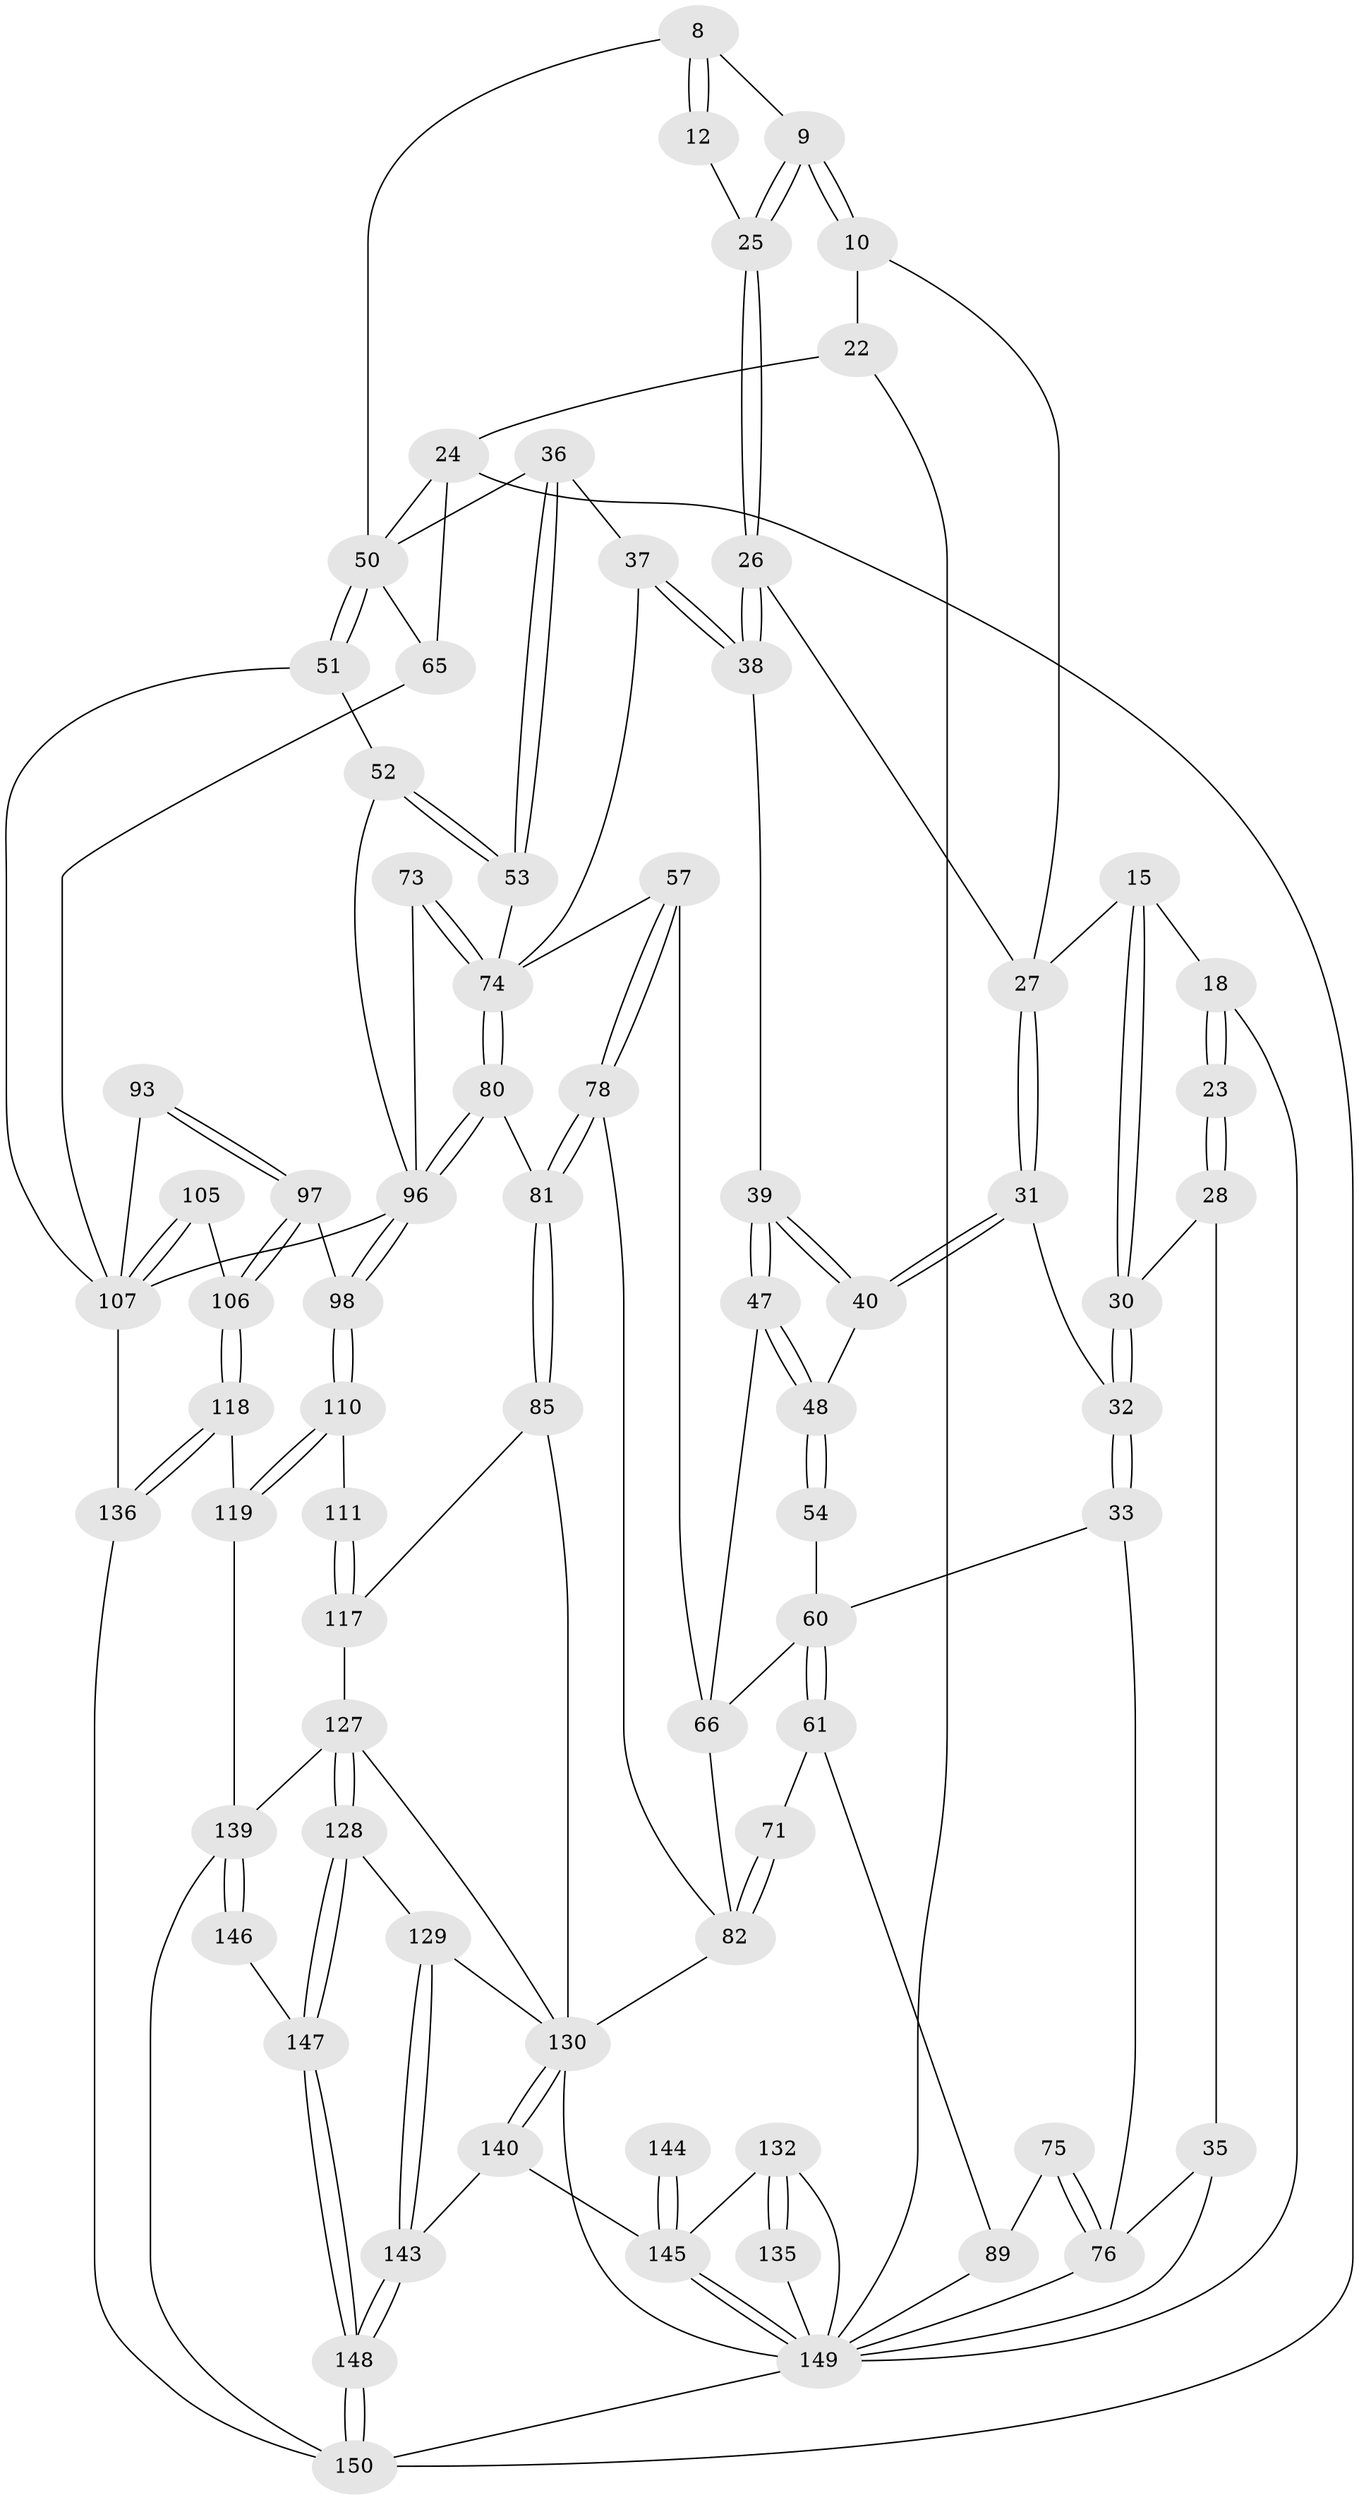 // original degree distribution, {3: 0.02, 6: 0.21333333333333335, 5: 0.5533333333333333, 4: 0.21333333333333335}
// Generated by graph-tools (version 1.1) at 2025/01/03/09/25 05:01:03]
// undirected, 75 vertices, 170 edges
graph export_dot {
graph [start="1"]
  node [color=gray90,style=filled];
  8 [pos="+0.6082743336917302+0",super="+1+2"];
  9 [pos="+0.5408750066184589+0.10990346472397818"];
  10 [pos="+0.3715505106813862+0"];
  12 [pos="+0.647816097935452+0.12792931924812576"];
  15 [pos="+0.2884943888577357+0.02327437141191355"];
  18 [pos="+0.041419633702620154+0.07636981898032255",super="+13+14"];
  22 [pos="+0+0",super="+17+11"];
  23 [pos="+0.1259143568228613+0.10191241573002047"];
  24 [pos="+1+0",super="+6+7"];
  25 [pos="+0.5440577759508796+0.1268460432318058"];
  26 [pos="+0.5243565172516245+0.14732861549750012"];
  27 [pos="+0.42036896235668236+0.12836166556121867",super="+16"];
  28 [pos="+0.1284110853365561+0.11050303938493232"];
  30 [pos="+0.264213560538641+0.07846409836182587"];
  31 [pos="+0.3730509546557453+0.21426180735283598"];
  32 [pos="+0.2767857336546104+0.17966795644275127"];
  33 [pos="+0.17419280786108207+0.2658192720356173"];
  35 [pos="+0.10888266766368492+0.16577581835689253",super="+29"];
  36 [pos="+0.7037926331029255+0.2718226337979901"];
  37 [pos="+0.6019327948193259+0.3130723907251651"];
  38 [pos="+0.5245103101352351+0.27773326574511314"];
  39 [pos="+0.5170675322329574+0.27916196608680416"];
  40 [pos="+0.3743289032235254+0.21701086036565428"];
  47 [pos="+0.4175599710477318+0.38078688777036995"];
  48 [pos="+0.4049483726267355+0.37036621793379276",super="+44"];
  50 [pos="+0.8730161312887698+0.39057313856818815",super="+4"];
  51 [pos="+0.8595946177939918+0.44352987885511364"];
  52 [pos="+0.7762855641279364+0.4430790652710759"];
  53 [pos="+0.7463131865242619+0.3995333445108658"];
  54 [pos="+0.3294548781353882+0.37901321664884735",super="+45"];
  57 [pos="+0.47222844132459957+0.4429931574985073"];
  60 [pos="+0.24197761481256191+0.3905115057886137",super="+59+46"];
  61 [pos="+0.22006151335301216+0.45857477656895923"];
  65 [pos="+1+0.454997184286486",super="+64"];
  66 [pos="+0.36053384598264876+0.4439240355389174",super="+58"];
  71 [pos="+0.3382010959529545+0.4831255480918842"];
  73 [pos="+0.6539265877349373+0.5082666029563155",super="+72"];
  74 [pos="+0.5619893839068506+0.5613725677670819",super="+67"];
  75 [pos="+0.08863352694866547+0.5521199175478537",super="+63"];
  76 [pos="+0.05165732472275017+0.5954456379839774",super="+42+41"];
  78 [pos="+0.47258177480654806+0.47824365491741344"];
  80 [pos="+0.5502785696051737+0.5762396628874125"];
  81 [pos="+0.5088764661759182+0.5912807587318714"];
  82 [pos="+0.35909432596130036+0.5869991407387963",super="+79+70"];
  85 [pos="+0.49343998824955393+0.6088461538093669"];
  89 [pos="+0.22626327833219273+0.5465988130522338",super="+62"];
  93 [pos="+0.8118782337881258+0.6206899965349838",super="+92"];
  96 [pos="+0.6912617848461945+0.6491440799424937",super="+90+84+77"];
  97 [pos="+0.8013983347839553+0.6457774799436393"];
  98 [pos="+0.7079532456610115+0.6757819119915598"];
  105 [pos="+0.9286593615517365+0.7535526781233692"];
  106 [pos="+0.9066363363630768+0.7520834771690714"];
  107 [pos="+1+0.8830525775722403",super="+95+94+104+91"];
  110 [pos="+0.7020075485304578+0.6953205326794241"];
  111 [pos="+0.6331603781457964+0.7257097404525876"];
  117 [pos="+0.5726983603985144+0.8238754402139916",super="+113+112"];
  118 [pos="+0.8075776160580318+0.8079789220383851"];
  119 [pos="+0.7445793553968301+0.8051594173582833"];
  127 [pos="+0.5267265262848915+0.8569352322629599",super="+114+122"];
  128 [pos="+0.48694039185709365+0.88544627485647"];
  129 [pos="+0.44262344373611684+0.8840952073726777"];
  130 [pos="+0.35783336841117713+0.8640756018093796",super="+125+115+116"];
  132 [pos="+0.13122477067080454+0.8696814355625188",super="+131"];
  135 [pos="+0+1"];
  136 [pos="+0.8272672011500263+0.8702849226661928",super="+109"];
  139 [pos="+0.7067068377973015+1",super="+120+121"];
  140 [pos="+0.32698209000344985+0.9109939912985036"];
  143 [pos="+0.40710540987708055+0.964690928542911"];
  144 [pos="+0.28458420415426566+1"];
  145 [pos="+0.24920055096725058+1",super="+133+134+142"];
  146 [pos="+0.5271871184359663+0.9711323397053565"];
  147 [pos="+0.47469054843925096+0.9770437480903785"];
  148 [pos="+0.45146211321617286+1"];
  149 [pos="+0.24986463489745606+1",super="+102+100+21+126"];
  150 [pos="+0.43996961447106014+1",super="+138+137"];
  8 -- 9;
  8 -- 12 [weight=2];
  8 -- 12;
  8 -- 50;
  9 -- 10;
  9 -- 10;
  9 -- 25;
  9 -- 25;
  10 -- 22;
  10 -- 27;
  12 -- 25;
  15 -- 30;
  15 -- 30;
  15 -- 18;
  15 -- 27;
  18 -- 23 [weight=2];
  18 -- 23;
  18 -- 149;
  22 -- 24 [weight=2];
  22 -- 149 [weight=2];
  23 -- 28;
  23 -- 28;
  24 -- 65 [weight=2];
  24 -- 50;
  24 -- 150;
  25 -- 26;
  25 -- 26;
  26 -- 27;
  26 -- 38;
  26 -- 38;
  27 -- 31;
  27 -- 31;
  28 -- 30;
  28 -- 35;
  30 -- 32;
  30 -- 32;
  31 -- 32;
  31 -- 40;
  31 -- 40;
  32 -- 33;
  32 -- 33;
  33 -- 76;
  33 -- 60;
  35 -- 76;
  35 -- 149 [weight=2];
  36 -- 37;
  36 -- 53;
  36 -- 53;
  36 -- 50;
  37 -- 38;
  37 -- 38;
  37 -- 74;
  38 -- 39;
  39 -- 40;
  39 -- 40;
  39 -- 47;
  39 -- 47;
  40 -- 48;
  47 -- 48;
  47 -- 48;
  47 -- 66;
  48 -- 54 [weight=2];
  48 -- 54;
  50 -- 51;
  50 -- 51;
  50 -- 65;
  51 -- 52;
  51 -- 107;
  52 -- 53;
  52 -- 53;
  52 -- 96;
  53 -- 74;
  54 -- 60 [weight=2];
  57 -- 78;
  57 -- 78;
  57 -- 66;
  57 -- 74;
  60 -- 61;
  60 -- 61;
  60 -- 66;
  61 -- 71;
  61 -- 89;
  65 -- 107 [weight=2];
  66 -- 82;
  71 -- 82 [weight=2];
  71 -- 82;
  73 -- 74 [weight=2];
  73 -- 74;
  73 -- 96 [weight=2];
  74 -- 80;
  74 -- 80;
  75 -- 76 [weight=2];
  75 -- 76;
  75 -- 89 [weight=2];
  76 -- 149 [weight=2];
  78 -- 81;
  78 -- 81;
  78 -- 82;
  80 -- 81;
  80 -- 96;
  80 -- 96;
  81 -- 85;
  81 -- 85;
  82 -- 130;
  85 -- 117;
  85 -- 130;
  89 -- 149;
  93 -- 97;
  93 -- 97;
  93 -- 107 [weight=3];
  96 -- 98;
  96 -- 98;
  96 -- 107;
  97 -- 98;
  97 -- 106;
  97 -- 106;
  98 -- 110;
  98 -- 110;
  105 -- 106;
  105 -- 107 [weight=2];
  105 -- 107;
  106 -- 118;
  106 -- 118;
  107 -- 136;
  110 -- 111;
  110 -- 119;
  110 -- 119;
  111 -- 117 [weight=2];
  111 -- 117;
  117 -- 127 [weight=2];
  118 -- 119;
  118 -- 136;
  118 -- 136;
  119 -- 139;
  127 -- 128;
  127 -- 128;
  127 -- 139;
  127 -- 130;
  128 -- 129;
  128 -- 147;
  128 -- 147;
  129 -- 130;
  129 -- 143;
  129 -- 143;
  130 -- 140;
  130 -- 140;
  130 -- 149 [weight=3];
  132 -- 135 [weight=2];
  132 -- 135;
  132 -- 145;
  132 -- 149;
  135 -- 149;
  136 -- 150 [weight=2];
  139 -- 146 [weight=2];
  139 -- 146;
  139 -- 150;
  140 -- 143;
  140 -- 145;
  143 -- 148;
  143 -- 148;
  144 -- 145 [weight=3];
  144 -- 145;
  145 -- 149 [weight=2];
  145 -- 149;
  146 -- 147;
  147 -- 148;
  147 -- 148;
  148 -- 150;
  148 -- 150;
  149 -- 150 [weight=2];
}
